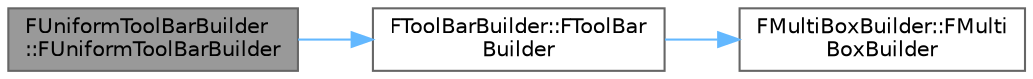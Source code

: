 digraph "FUniformToolBarBuilder::FUniformToolBarBuilder"
{
 // INTERACTIVE_SVG=YES
 // LATEX_PDF_SIZE
  bgcolor="transparent";
  edge [fontname=Helvetica,fontsize=10,labelfontname=Helvetica,labelfontsize=10];
  node [fontname=Helvetica,fontsize=10,shape=box,height=0.2,width=0.4];
  rankdir="LR";
  Node1 [id="Node000001",label="FUniformToolBarBuilder\l::FUniformToolBarBuilder",height=0.2,width=0.4,color="gray40", fillcolor="grey60", style="filled", fontcolor="black",tooltip="Constructor."];
  Node1 -> Node2 [id="edge1_Node000001_Node000002",color="steelblue1",style="solid",tooltip=" "];
  Node2 [id="Node000002",label="FToolBarBuilder::FToolBar\lBuilder",height=0.2,width=0.4,color="grey40", fillcolor="white", style="filled",URL="$d7/df6/classFToolBarBuilder.html#a7cb448ac6b004bfd5e266e87406ef97c",tooltip=" "];
  Node2 -> Node3 [id="edge2_Node000002_Node000003",color="steelblue1",style="solid",tooltip=" "];
  Node3 [id="Node000003",label="FMultiBoxBuilder::FMulti\lBoxBuilder",height=0.2,width=0.4,color="grey40", fillcolor="white", style="filled",URL="$dc/d61/classFMultiBoxBuilder.html#a9090f57c76d1fa04c33d0e6578872111",tooltip="Constructor."];
}
